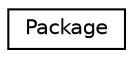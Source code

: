 digraph "Graphical Class Hierarchy"
{
 // LATEX_PDF_SIZE
  edge [fontname="Helvetica",fontsize="10",labelfontname="Helvetica",labelfontsize="10"];
  node [fontname="Helvetica",fontsize="10",shape=record];
  rankdir="LR";
  Node0 [label="Package",height=0.2,width=0.4,color="black", fillcolor="white", style="filled",URL="$classPackage.html",tooltip="Information about a JavaScript package."];
}

